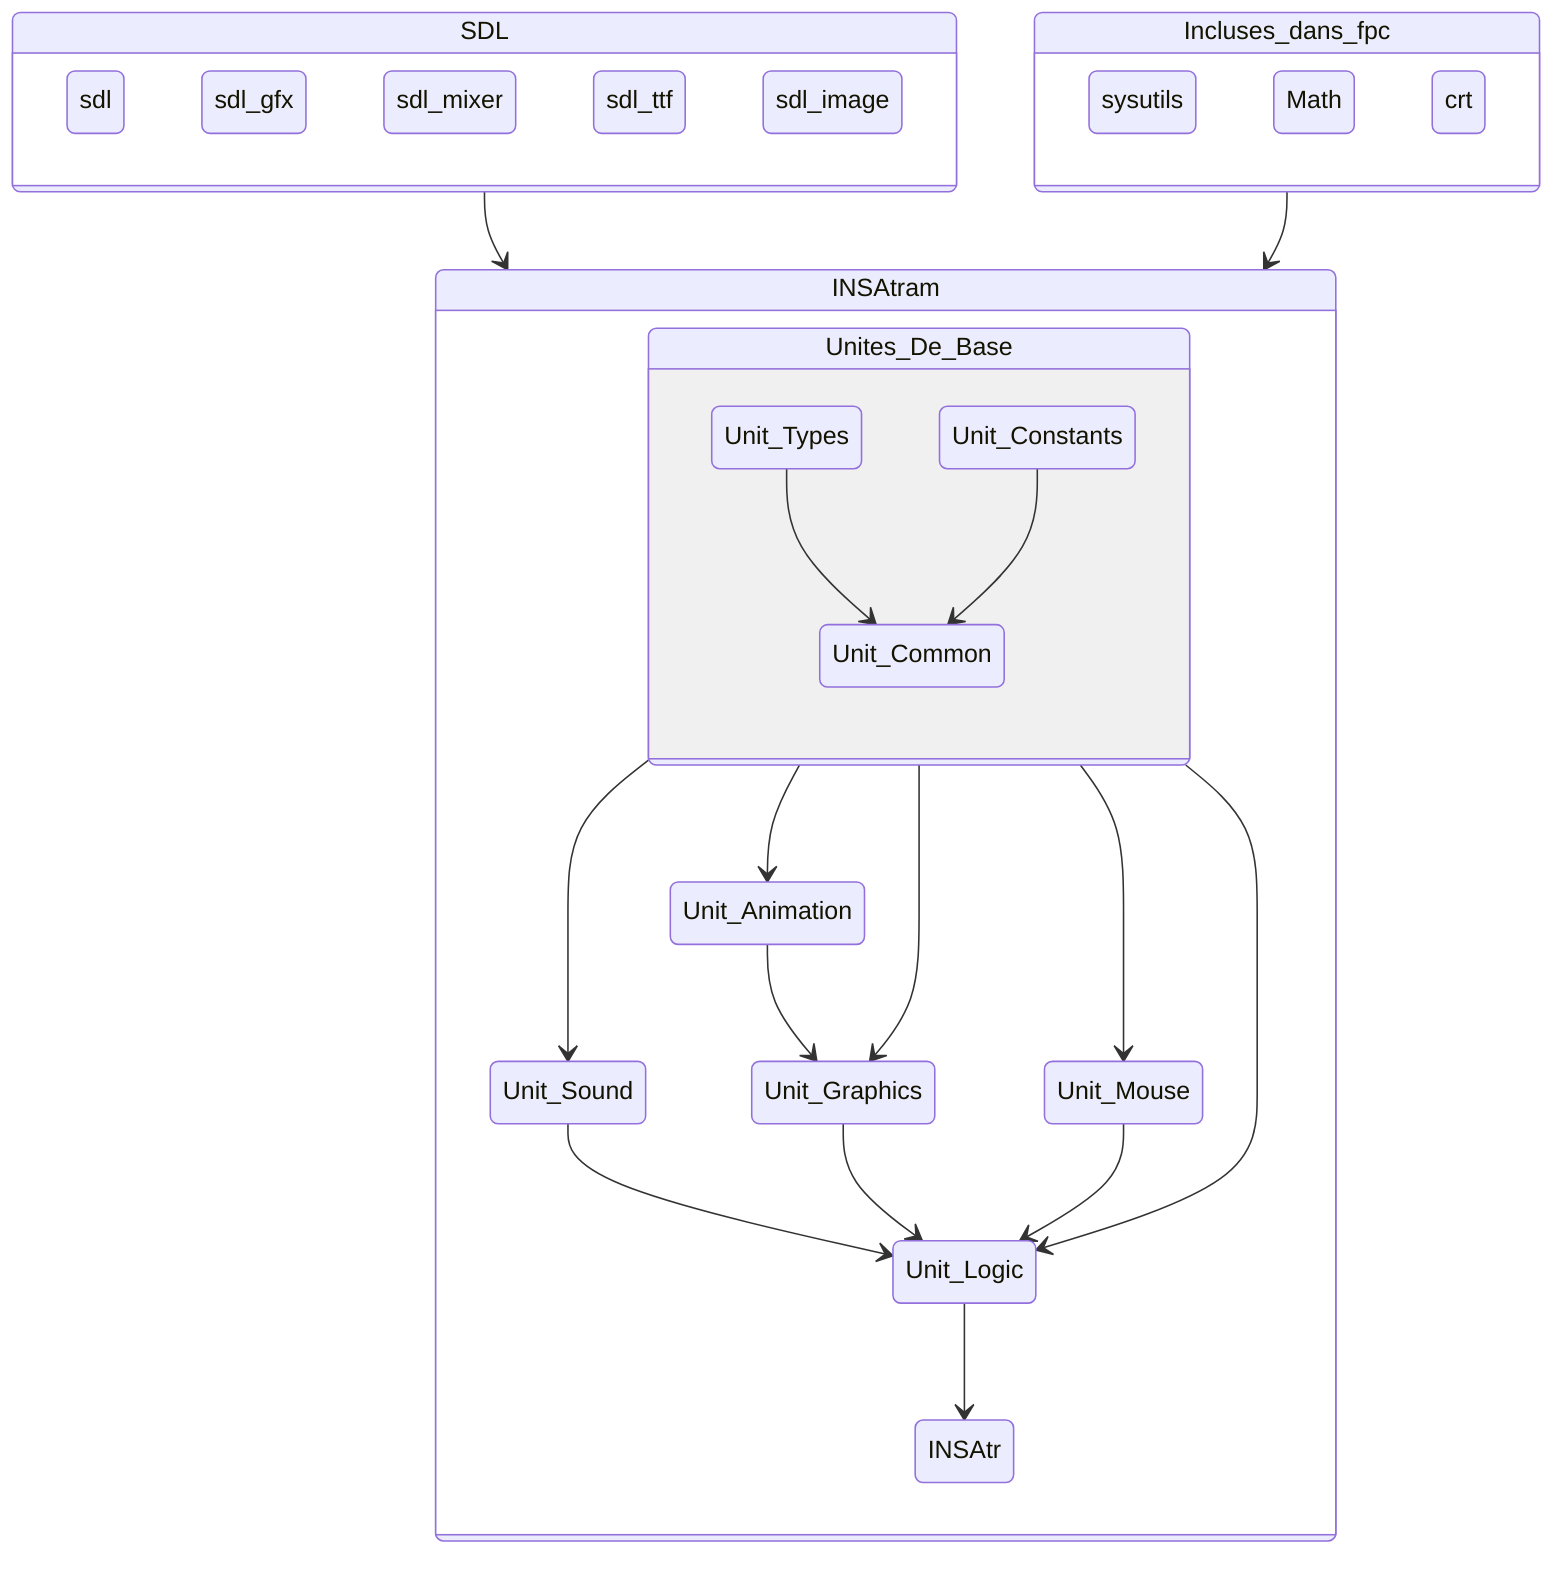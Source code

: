 stateDiagram-v2


    state SDL {
        sdl
        sdl_gfx
        sdl_mixer
        sdl_ttf
        sdl_image
    }

    SDL --> INSAtram

    state Incluses_dans_fpc {
        sysutils
        Math
        crt
    }
    
    Incluses_dans_fpc --> INSAtram

    state INSAtram {

    state Unites_De_Base {

    Unit_Types --> Unit_Common
    Unit_Constants --> Unit_Common
    }

    Unites_De_Base --> Unit_Animation

    Unites_De_Base --> Unit_Graphics
    Unites_De_Base --> Unit_Logic
    Unites_De_Base --> Unit_Sound
    Unites_De_Base --> Unit_Mouse

    Unit_Animation --> Unit_Graphics

    Unit_Sound --> Unit_Logic

    Unit_Graphics --> Unit_Logic

    Unit_Mouse --> Unit_Logic

    Unit_Logic --> INSAtr

    }